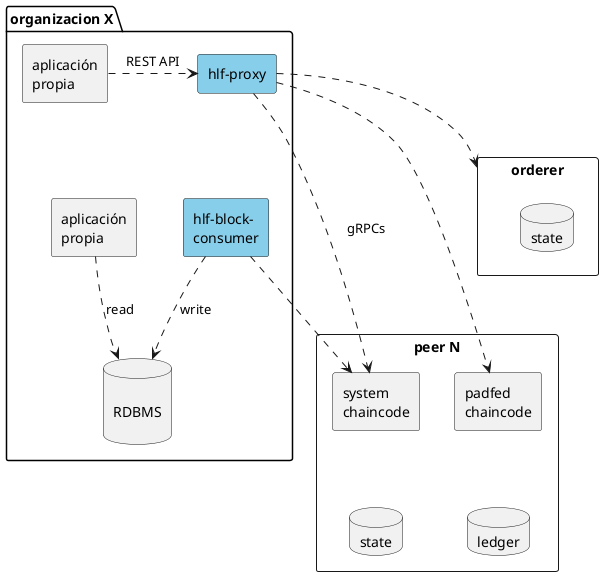 @startuml integration-applications

skinparam componentStyle rectangle

package "organizacion X" as org {
    component [hlf-proxy] as proxy #SkyBlue
    component [hlf-block-\nconsumer] as consumer #SkyBlue
    component [aplicación\npropia] as app1
    component [aplicación\npropia] as app2
    database "\nRDBMS\n" as db

    app1 .right.> proxy : REST API
    app2 ..> db : read
    consumer ..> db : write


    app1 -[hidden]down- app2
    proxy -[hidden]down- consumer

}


component "peer N" as peer {
    component "padfed\nchaincode" as padfedcc
    component "system\nchaincode" as systemcc
    database ledger
    database state as state1

    padfedcc -[hidden]down- ledger
    systemcc -[hidden]down- state1
}

component orderer {
    database state as state2
}

proxy ..> padfedcc 
proxy ..> systemcc : gRPCs
proxy ..> orderer
consumer ..> systemcc


@enduml
